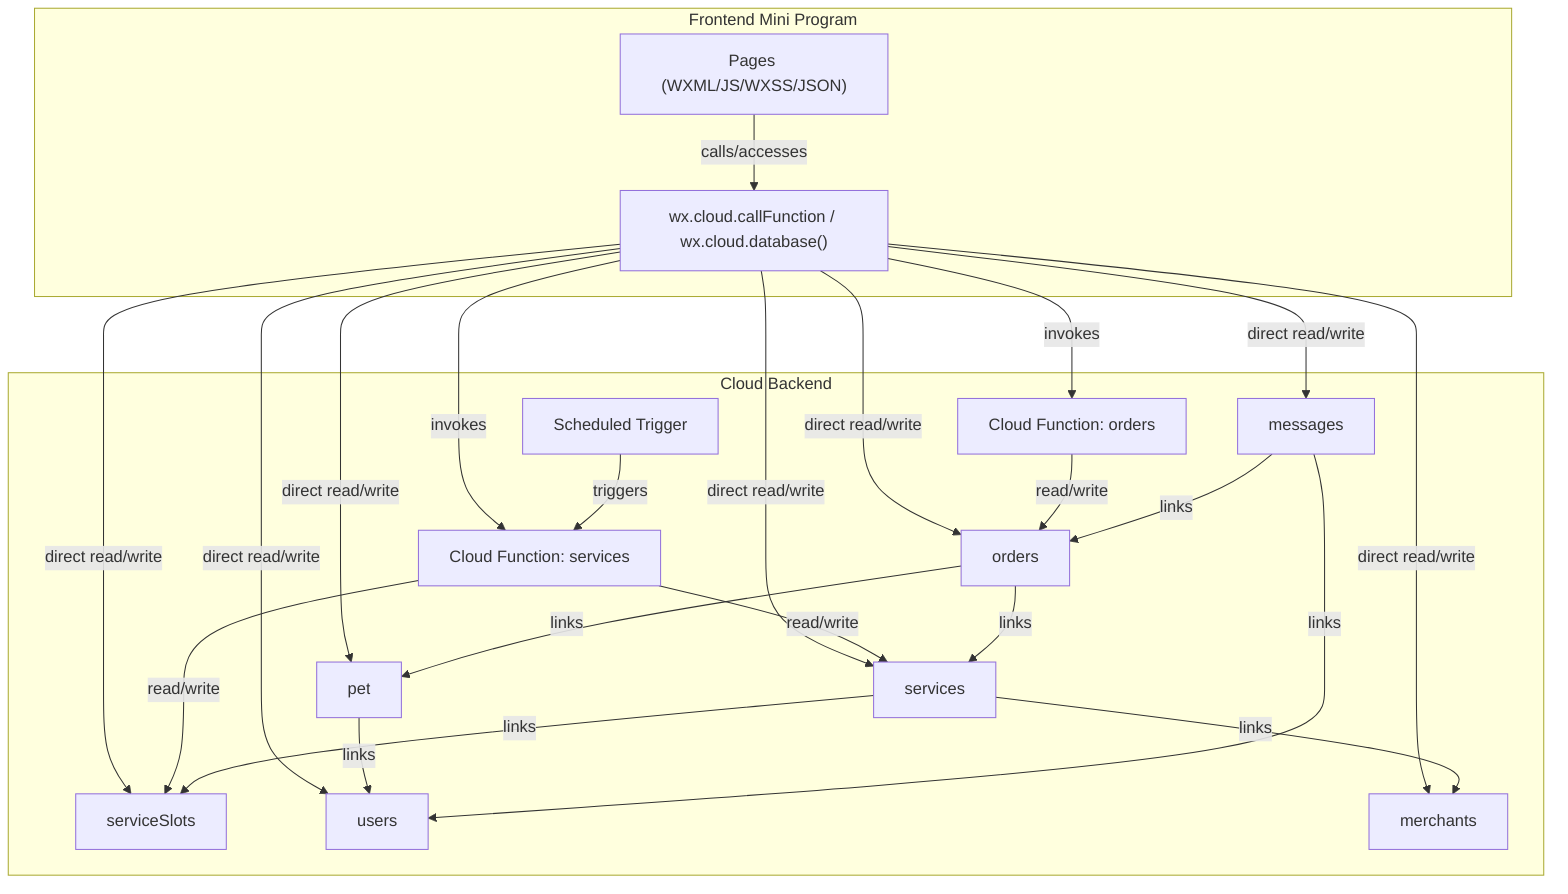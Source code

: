 graph TD
  subgraph Frontend Mini Program
    A["Pages (WXML/JS/WXSS/JSON)"]
    B["wx.cloud.callFunction / wx.cloud.database()"]
  end

  subgraph Cloud Backend
    C["Cloud Function: services"]
    D["Cloud Function: orders"]
    E["Scheduled Trigger"]
    F1["services"]
    F2["serviceSlots"]
    F3["orders"]
    F4["pet"]
    F5["users"]
    F6["merchants"]
    F7["messages"]
  end

  A -- calls/accesses --> B
  B -- invokes --> C
  B -- invokes --> D
  B -- direct read/write --> F1
  B -- direct read/write --> F2
  B -- direct read/write --> F3
  B -- direct read/write --> F4
  B -- direct read/write --> F5
  B -- direct read/write --> F6
  B -- direct read/write --> F7
  C -- read/write --> F1
  C -- read/write --> F2
  D -- read/write --> F3
  E -- triggers --> C
  F1 -- links --> F2
  F3 -- links --> F1
  F3 -- links --> F4
  F4 -- links --> F5
  F1 -- links --> F6
  F7 -- links --> F3
  F7 -- links --> F5